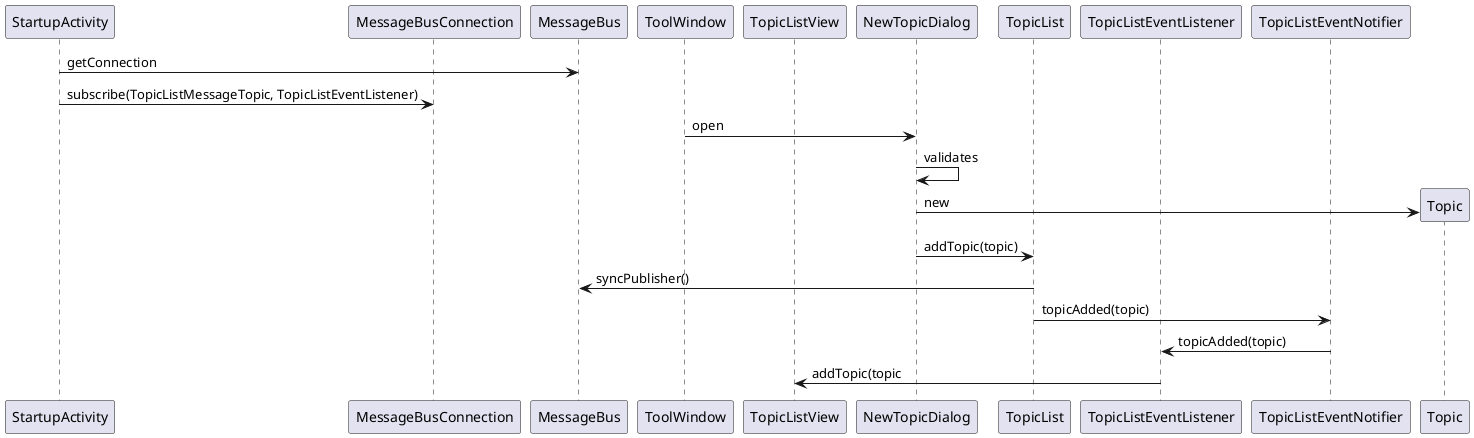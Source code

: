 @startuml
/' definition '/
participant StartupActivity
participant MessageBusConnection
participant MessageBus

participant ToolWindow
participant TopicListView
participant NewTopicDialog
participant TopicList
participant TopicListEventListener
participant TopicListEventNotifier

/' flow '/

StartupActivity -> MessageBus : getConnection
StartupActivity -> MessageBusConnection : subscribe(TopicListMessageTopic, TopicListEventListener)

ToolWindow -> NewTopicDialog : open

NewTopicDialog -> NewTopicDialog : validates
create Topic
NewTopicDialog -> Topic : new
NewTopicDialog -> TopicList : addTopic(topic)

TopicList -> MessageBus : syncPublisher()
TopicList -> TopicListEventNotifier : topicAdded(topic)
TopicListEventNotifier -> TopicListEventListener : topicAdded(topic)
TopicListEventListener -> TopicListView : addTopic(topic

@enduml